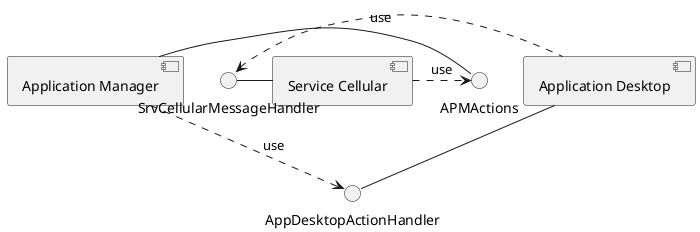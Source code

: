@startuml

[Service Cellular] as srvclr
[Application Manager] as apmmgr
[Application Desktop] as appdsktp

interface "APMActions" as intrfcAPM1
interface "AppDesktopActionHandler" as intrfcDsktp1
interface "SrvCellularMessageHandler" as intrfcClr1

intrfcAPM1 -l- apmmgr
intrfcDsktp1 -u- appdsktp
intrfcClr1 -r- srvclr

intrfcClr1 <. appdsktp : use
apmmgr .> intrfcDsktp1 : use
srvclr .> intrfcAPM1 : use

@enduml
